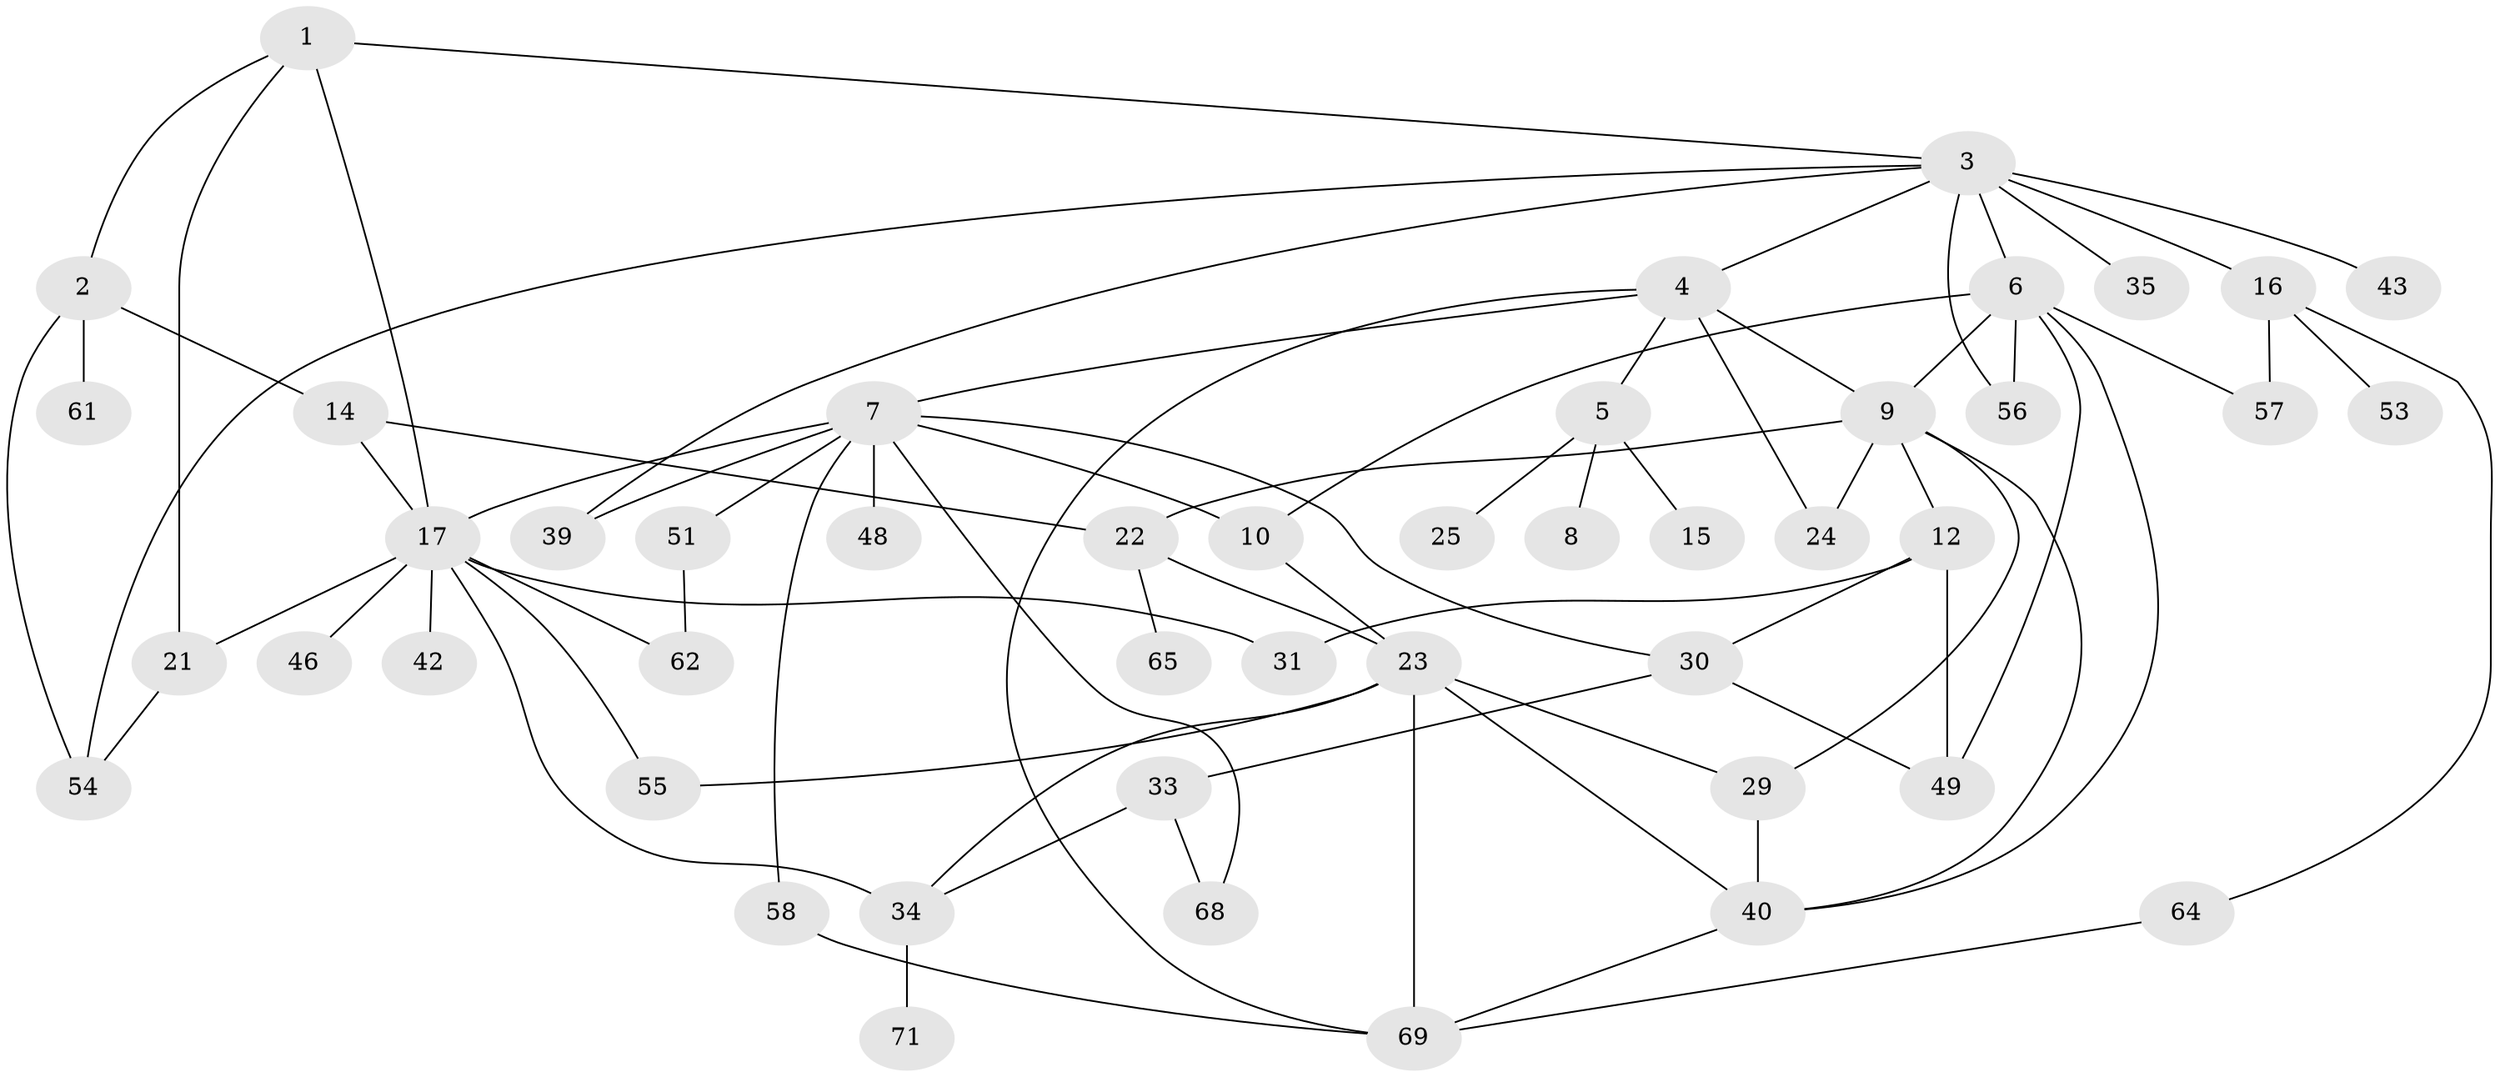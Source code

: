 // original degree distribution, {5: 0.1111111111111111, 8: 0.013888888888888888, 7: 0.06944444444444445, 2: 0.2638888888888889, 3: 0.18055555555555555, 1: 0.2777777777777778, 4: 0.08333333333333333}
// Generated by graph-tools (version 1.1) at 2025/41/03/06/25 10:41:29]
// undirected, 47 vertices, 76 edges
graph export_dot {
graph [start="1"]
  node [color=gray90,style=filled];
  1 [super="+50"];
  2 [super="+11"];
  3 [super="+19"];
  4 [super="+32"];
  5 [super="+60"];
  6 [super="+26"];
  7 [super="+38"];
  8 [super="+52"];
  9 [super="+13"];
  10 [super="+37"];
  12 [super="+20"];
  14;
  15;
  16 [super="+18"];
  17 [super="+27"];
  21 [super="+66"];
  22 [super="+28"];
  23 [super="+72"];
  24 [super="+47"];
  25;
  29 [super="+44"];
  30 [super="+36"];
  31 [super="+45"];
  33;
  34 [super="+59"];
  35;
  39;
  40 [super="+41"];
  42;
  43;
  46;
  48;
  49;
  51 [super="+63"];
  53;
  54;
  55;
  56;
  57;
  58;
  61 [super="+67"];
  62;
  64;
  65;
  68;
  69 [super="+70"];
  71;
  1 -- 2;
  1 -- 3;
  1 -- 17;
  1 -- 21;
  2 -- 14;
  2 -- 61;
  2 -- 54;
  3 -- 4;
  3 -- 6;
  3 -- 16 [weight=2];
  3 -- 54;
  3 -- 56;
  3 -- 43;
  3 -- 35;
  3 -- 39;
  4 -- 5;
  4 -- 7;
  4 -- 24;
  4 -- 69;
  4 -- 9;
  5 -- 8;
  5 -- 15;
  5 -- 25;
  6 -- 9;
  6 -- 10;
  6 -- 57;
  6 -- 56;
  6 -- 49;
  6 -- 40;
  7 -- 30;
  7 -- 48;
  7 -- 58;
  7 -- 17;
  7 -- 39;
  7 -- 10;
  7 -- 51;
  7 -- 68;
  9 -- 12;
  9 -- 40;
  9 -- 22;
  9 -- 24;
  9 -- 29;
  10 -- 23;
  12 -- 49;
  12 -- 30;
  12 -- 31;
  14 -- 22;
  14 -- 17;
  16 -- 57;
  16 -- 64;
  16 -- 53;
  17 -- 42;
  17 -- 62;
  17 -- 21;
  17 -- 34;
  17 -- 55;
  17 -- 46;
  17 -- 31;
  21 -- 54;
  22 -- 23;
  22 -- 65;
  23 -- 29;
  23 -- 34;
  23 -- 40;
  23 -- 69;
  23 -- 55;
  29 -- 40;
  30 -- 33;
  30 -- 49;
  33 -- 34;
  33 -- 68;
  34 -- 71;
  40 -- 69;
  51 -- 62;
  58 -- 69;
  64 -- 69;
}

